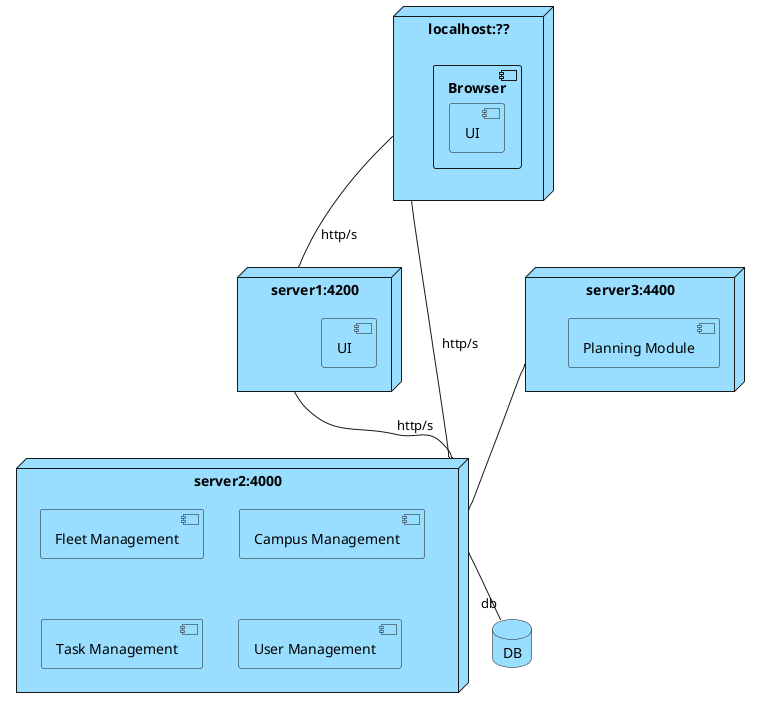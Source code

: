 @startuml Physical View

<style>
node {
    BackgroundColor #99ddff
}
component {
    BackgroundColor #99ddff
}
database {
    BackgroundColor #99ddff
}
</style>

node "localhost:??" as local {
    component Browser{
        component UI as ui
    }
}

node "server1:4200" as server1{
    component UI
}

node "server2:4000" as server2{
    component "Fleet Management" as fleet
    component "Campus Management" as campus
    component "Task Management" as task
    component "User Management" as user
}

node "server3:4400" as server3{
    component "Planning Module" as planning
}

database DB

local --  server1 : http/s
local -- server2 : http/s
server1 -- server2 : http/s
server2 -- "db" DB
server3 -- server2

@enduml